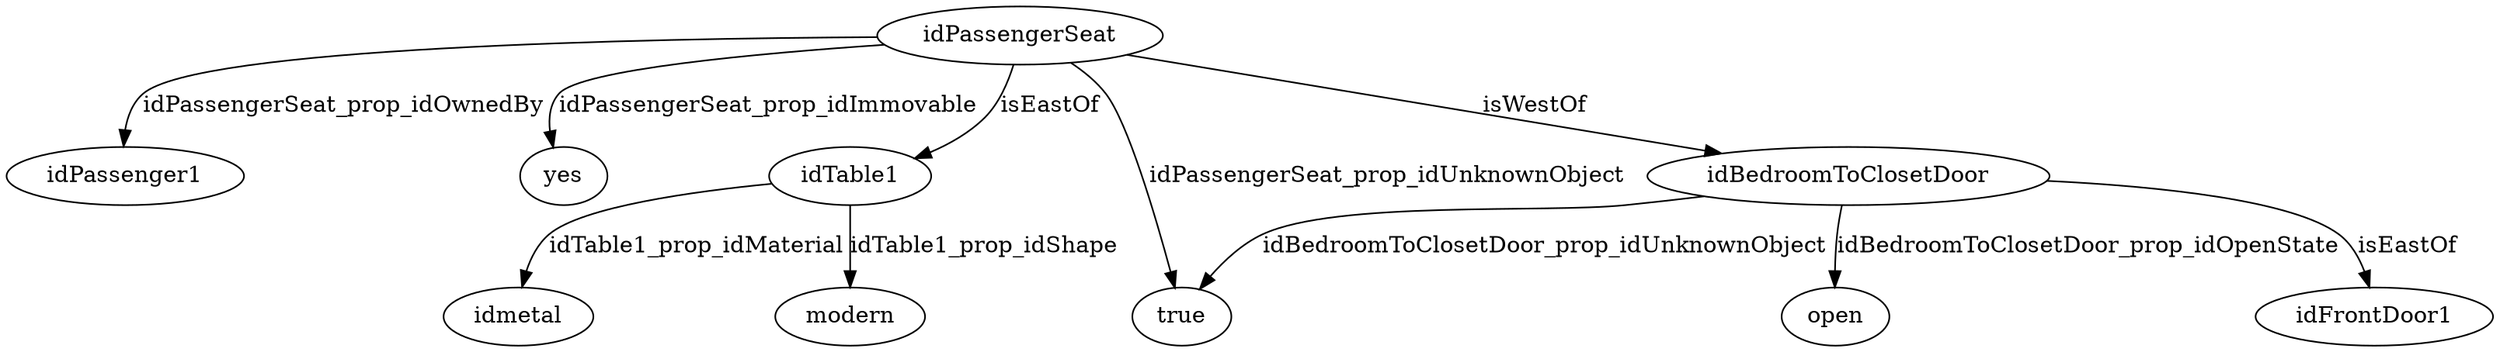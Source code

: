 strict digraph  {
idPassengerSeat [node_type=entity_node, root=root];
idPassenger1;
yes;
true;
idTable1;
idmetal;
modern;
idBedroomToClosetDoor;
open;
idFrontDoor1;
idPassengerSeat -> idPassenger1  [edge_type=property, label=idPassengerSeat_prop_idOwnedBy];
idPassengerSeat -> yes  [edge_type=property, label=idPassengerSeat_prop_idImmovable];
idPassengerSeat -> true  [edge_type=property, label=idPassengerSeat_prop_idUnknownObject];
idPassengerSeat -> idTable1  [edge_type=relationship, label=isEastOf];
idPassengerSeat -> idBedroomToClosetDoor  [edge_type=relationship, label=isWestOf];
idTable1 -> idmetal  [edge_type=property, label=idTable1_prop_idMaterial];
idTable1 -> modern  [edge_type=property, label=idTable1_prop_idShape];
idBedroomToClosetDoor -> open  [edge_type=property, label=idBedroomToClosetDoor_prop_idOpenState];
idBedroomToClosetDoor -> true  [edge_type=property, label=idBedroomToClosetDoor_prop_idUnknownObject];
idBedroomToClosetDoor -> idFrontDoor1  [edge_type=relationship, label=isEastOf];
}
